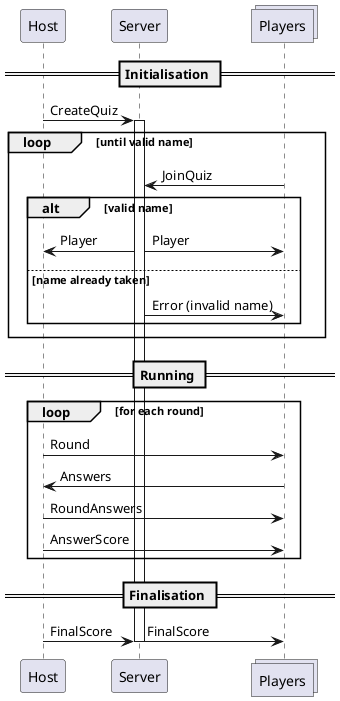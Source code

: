 @startuml Quiz
!pragma teoz true

participant Host
participant Server
collections Players

== Initialisation ==

Host -> Server : CreateQuiz
activate Server
loop until valid name
	Players -> Server : JoinQuiz
	alt valid name
		Server -> Players : Player
		& Server -> Host : Player
	else name already taken
		Server -> Players : Error (invalid name)
	end
end

== Running ==

loop for each round
	Host -> Players : Round
	Players -> Host : Answers
	Host -> Players : RoundAnswers
	Host -> Players : AnswerScore
end

== Finalisation ==

Host -> Server : FinalScore
deactivate Server
& Server -> Players : FinalScore

@enduml